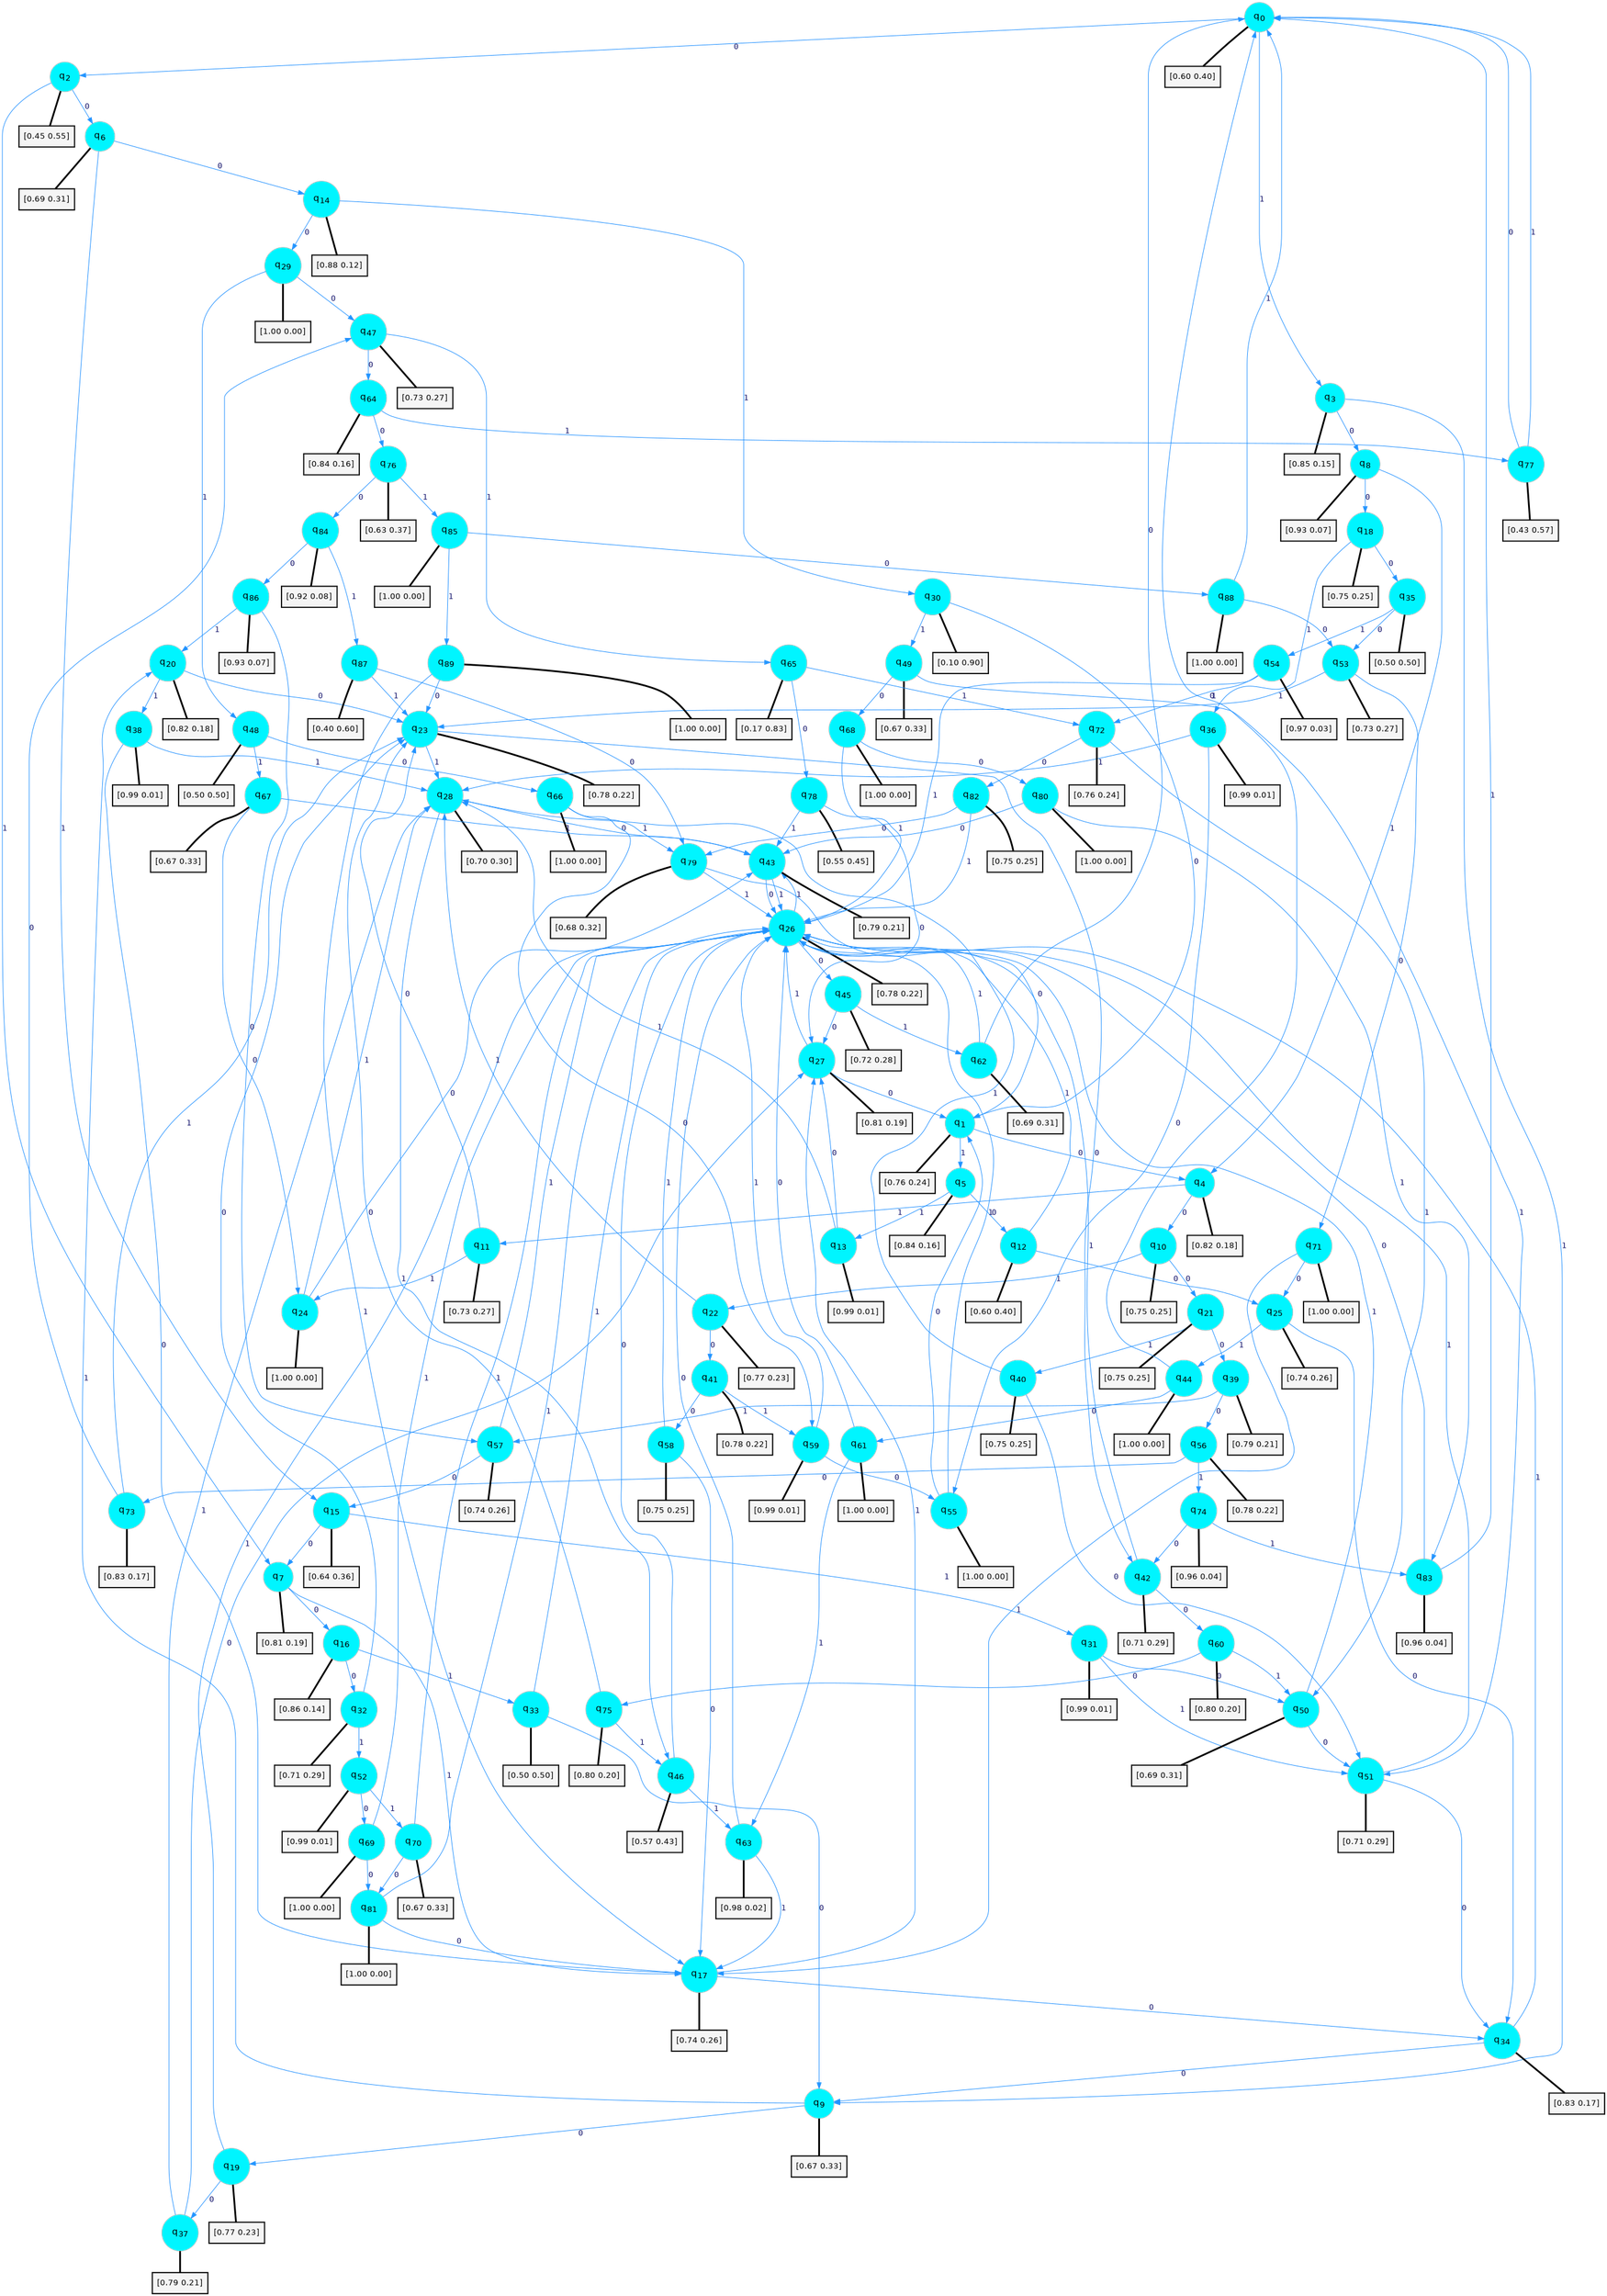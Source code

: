 digraph G {
graph [
bgcolor=transparent, dpi=300, rankdir=TD, size="40,25"];
node [
color=gray, fillcolor=turquoise1, fontcolor=black, fontname=Helvetica, fontsize=16, fontweight=bold, shape=circle, style=filled];
edge [
arrowsize=1, color=dodgerblue1, fontcolor=midnightblue, fontname=courier, fontweight=bold, penwidth=1, style=solid, weight=20];
0[label=<q<SUB>0</SUB>>];
1[label=<q<SUB>1</SUB>>];
2[label=<q<SUB>2</SUB>>];
3[label=<q<SUB>3</SUB>>];
4[label=<q<SUB>4</SUB>>];
5[label=<q<SUB>5</SUB>>];
6[label=<q<SUB>6</SUB>>];
7[label=<q<SUB>7</SUB>>];
8[label=<q<SUB>8</SUB>>];
9[label=<q<SUB>9</SUB>>];
10[label=<q<SUB>10</SUB>>];
11[label=<q<SUB>11</SUB>>];
12[label=<q<SUB>12</SUB>>];
13[label=<q<SUB>13</SUB>>];
14[label=<q<SUB>14</SUB>>];
15[label=<q<SUB>15</SUB>>];
16[label=<q<SUB>16</SUB>>];
17[label=<q<SUB>17</SUB>>];
18[label=<q<SUB>18</SUB>>];
19[label=<q<SUB>19</SUB>>];
20[label=<q<SUB>20</SUB>>];
21[label=<q<SUB>21</SUB>>];
22[label=<q<SUB>22</SUB>>];
23[label=<q<SUB>23</SUB>>];
24[label=<q<SUB>24</SUB>>];
25[label=<q<SUB>25</SUB>>];
26[label=<q<SUB>26</SUB>>];
27[label=<q<SUB>27</SUB>>];
28[label=<q<SUB>28</SUB>>];
29[label=<q<SUB>29</SUB>>];
30[label=<q<SUB>30</SUB>>];
31[label=<q<SUB>31</SUB>>];
32[label=<q<SUB>32</SUB>>];
33[label=<q<SUB>33</SUB>>];
34[label=<q<SUB>34</SUB>>];
35[label=<q<SUB>35</SUB>>];
36[label=<q<SUB>36</SUB>>];
37[label=<q<SUB>37</SUB>>];
38[label=<q<SUB>38</SUB>>];
39[label=<q<SUB>39</SUB>>];
40[label=<q<SUB>40</SUB>>];
41[label=<q<SUB>41</SUB>>];
42[label=<q<SUB>42</SUB>>];
43[label=<q<SUB>43</SUB>>];
44[label=<q<SUB>44</SUB>>];
45[label=<q<SUB>45</SUB>>];
46[label=<q<SUB>46</SUB>>];
47[label=<q<SUB>47</SUB>>];
48[label=<q<SUB>48</SUB>>];
49[label=<q<SUB>49</SUB>>];
50[label=<q<SUB>50</SUB>>];
51[label=<q<SUB>51</SUB>>];
52[label=<q<SUB>52</SUB>>];
53[label=<q<SUB>53</SUB>>];
54[label=<q<SUB>54</SUB>>];
55[label=<q<SUB>55</SUB>>];
56[label=<q<SUB>56</SUB>>];
57[label=<q<SUB>57</SUB>>];
58[label=<q<SUB>58</SUB>>];
59[label=<q<SUB>59</SUB>>];
60[label=<q<SUB>60</SUB>>];
61[label=<q<SUB>61</SUB>>];
62[label=<q<SUB>62</SUB>>];
63[label=<q<SUB>63</SUB>>];
64[label=<q<SUB>64</SUB>>];
65[label=<q<SUB>65</SUB>>];
66[label=<q<SUB>66</SUB>>];
67[label=<q<SUB>67</SUB>>];
68[label=<q<SUB>68</SUB>>];
69[label=<q<SUB>69</SUB>>];
70[label=<q<SUB>70</SUB>>];
71[label=<q<SUB>71</SUB>>];
72[label=<q<SUB>72</SUB>>];
73[label=<q<SUB>73</SUB>>];
74[label=<q<SUB>74</SUB>>];
75[label=<q<SUB>75</SUB>>];
76[label=<q<SUB>76</SUB>>];
77[label=<q<SUB>77</SUB>>];
78[label=<q<SUB>78</SUB>>];
79[label=<q<SUB>79</SUB>>];
80[label=<q<SUB>80</SUB>>];
81[label=<q<SUB>81</SUB>>];
82[label=<q<SUB>82</SUB>>];
83[label=<q<SUB>83</SUB>>];
84[label=<q<SUB>84</SUB>>];
85[label=<q<SUB>85</SUB>>];
86[label=<q<SUB>86</SUB>>];
87[label=<q<SUB>87</SUB>>];
88[label=<q<SUB>88</SUB>>];
89[label=<q<SUB>89</SUB>>];
90[label="[0.60 0.40]", shape=box,fontcolor=black, fontname=Helvetica, fontsize=14, penwidth=2, fillcolor=whitesmoke,color=black];
91[label="[0.76 0.24]", shape=box,fontcolor=black, fontname=Helvetica, fontsize=14, penwidth=2, fillcolor=whitesmoke,color=black];
92[label="[0.45 0.55]", shape=box,fontcolor=black, fontname=Helvetica, fontsize=14, penwidth=2, fillcolor=whitesmoke,color=black];
93[label="[0.85 0.15]", shape=box,fontcolor=black, fontname=Helvetica, fontsize=14, penwidth=2, fillcolor=whitesmoke,color=black];
94[label="[0.82 0.18]", shape=box,fontcolor=black, fontname=Helvetica, fontsize=14, penwidth=2, fillcolor=whitesmoke,color=black];
95[label="[0.84 0.16]", shape=box,fontcolor=black, fontname=Helvetica, fontsize=14, penwidth=2, fillcolor=whitesmoke,color=black];
96[label="[0.69 0.31]", shape=box,fontcolor=black, fontname=Helvetica, fontsize=14, penwidth=2, fillcolor=whitesmoke,color=black];
97[label="[0.81 0.19]", shape=box,fontcolor=black, fontname=Helvetica, fontsize=14, penwidth=2, fillcolor=whitesmoke,color=black];
98[label="[0.93 0.07]", shape=box,fontcolor=black, fontname=Helvetica, fontsize=14, penwidth=2, fillcolor=whitesmoke,color=black];
99[label="[0.67 0.33]", shape=box,fontcolor=black, fontname=Helvetica, fontsize=14, penwidth=2, fillcolor=whitesmoke,color=black];
100[label="[0.75 0.25]", shape=box,fontcolor=black, fontname=Helvetica, fontsize=14, penwidth=2, fillcolor=whitesmoke,color=black];
101[label="[0.73 0.27]", shape=box,fontcolor=black, fontname=Helvetica, fontsize=14, penwidth=2, fillcolor=whitesmoke,color=black];
102[label="[0.60 0.40]", shape=box,fontcolor=black, fontname=Helvetica, fontsize=14, penwidth=2, fillcolor=whitesmoke,color=black];
103[label="[0.99 0.01]", shape=box,fontcolor=black, fontname=Helvetica, fontsize=14, penwidth=2, fillcolor=whitesmoke,color=black];
104[label="[0.88 0.12]", shape=box,fontcolor=black, fontname=Helvetica, fontsize=14, penwidth=2, fillcolor=whitesmoke,color=black];
105[label="[0.64 0.36]", shape=box,fontcolor=black, fontname=Helvetica, fontsize=14, penwidth=2, fillcolor=whitesmoke,color=black];
106[label="[0.86 0.14]", shape=box,fontcolor=black, fontname=Helvetica, fontsize=14, penwidth=2, fillcolor=whitesmoke,color=black];
107[label="[0.74 0.26]", shape=box,fontcolor=black, fontname=Helvetica, fontsize=14, penwidth=2, fillcolor=whitesmoke,color=black];
108[label="[0.75 0.25]", shape=box,fontcolor=black, fontname=Helvetica, fontsize=14, penwidth=2, fillcolor=whitesmoke,color=black];
109[label="[0.77 0.23]", shape=box,fontcolor=black, fontname=Helvetica, fontsize=14, penwidth=2, fillcolor=whitesmoke,color=black];
110[label="[0.82 0.18]", shape=box,fontcolor=black, fontname=Helvetica, fontsize=14, penwidth=2, fillcolor=whitesmoke,color=black];
111[label="[0.75 0.25]", shape=box,fontcolor=black, fontname=Helvetica, fontsize=14, penwidth=2, fillcolor=whitesmoke,color=black];
112[label="[0.77 0.23]", shape=box,fontcolor=black, fontname=Helvetica, fontsize=14, penwidth=2, fillcolor=whitesmoke,color=black];
113[label="[0.78 0.22]", shape=box,fontcolor=black, fontname=Helvetica, fontsize=14, penwidth=2, fillcolor=whitesmoke,color=black];
114[label="[1.00 0.00]", shape=box,fontcolor=black, fontname=Helvetica, fontsize=14, penwidth=2, fillcolor=whitesmoke,color=black];
115[label="[0.74 0.26]", shape=box,fontcolor=black, fontname=Helvetica, fontsize=14, penwidth=2, fillcolor=whitesmoke,color=black];
116[label="[0.78 0.22]", shape=box,fontcolor=black, fontname=Helvetica, fontsize=14, penwidth=2, fillcolor=whitesmoke,color=black];
117[label="[0.81 0.19]", shape=box,fontcolor=black, fontname=Helvetica, fontsize=14, penwidth=2, fillcolor=whitesmoke,color=black];
118[label="[0.70 0.30]", shape=box,fontcolor=black, fontname=Helvetica, fontsize=14, penwidth=2, fillcolor=whitesmoke,color=black];
119[label="[1.00 0.00]", shape=box,fontcolor=black, fontname=Helvetica, fontsize=14, penwidth=2, fillcolor=whitesmoke,color=black];
120[label="[0.10 0.90]", shape=box,fontcolor=black, fontname=Helvetica, fontsize=14, penwidth=2, fillcolor=whitesmoke,color=black];
121[label="[0.99 0.01]", shape=box,fontcolor=black, fontname=Helvetica, fontsize=14, penwidth=2, fillcolor=whitesmoke,color=black];
122[label="[0.71 0.29]", shape=box,fontcolor=black, fontname=Helvetica, fontsize=14, penwidth=2, fillcolor=whitesmoke,color=black];
123[label="[0.50 0.50]", shape=box,fontcolor=black, fontname=Helvetica, fontsize=14, penwidth=2, fillcolor=whitesmoke,color=black];
124[label="[0.83 0.17]", shape=box,fontcolor=black, fontname=Helvetica, fontsize=14, penwidth=2, fillcolor=whitesmoke,color=black];
125[label="[0.50 0.50]", shape=box,fontcolor=black, fontname=Helvetica, fontsize=14, penwidth=2, fillcolor=whitesmoke,color=black];
126[label="[0.99 0.01]", shape=box,fontcolor=black, fontname=Helvetica, fontsize=14, penwidth=2, fillcolor=whitesmoke,color=black];
127[label="[0.79 0.21]", shape=box,fontcolor=black, fontname=Helvetica, fontsize=14, penwidth=2, fillcolor=whitesmoke,color=black];
128[label="[0.99 0.01]", shape=box,fontcolor=black, fontname=Helvetica, fontsize=14, penwidth=2, fillcolor=whitesmoke,color=black];
129[label="[0.79 0.21]", shape=box,fontcolor=black, fontname=Helvetica, fontsize=14, penwidth=2, fillcolor=whitesmoke,color=black];
130[label="[0.75 0.25]", shape=box,fontcolor=black, fontname=Helvetica, fontsize=14, penwidth=2, fillcolor=whitesmoke,color=black];
131[label="[0.78 0.22]", shape=box,fontcolor=black, fontname=Helvetica, fontsize=14, penwidth=2, fillcolor=whitesmoke,color=black];
132[label="[0.71 0.29]", shape=box,fontcolor=black, fontname=Helvetica, fontsize=14, penwidth=2, fillcolor=whitesmoke,color=black];
133[label="[0.79 0.21]", shape=box,fontcolor=black, fontname=Helvetica, fontsize=14, penwidth=2, fillcolor=whitesmoke,color=black];
134[label="[1.00 0.00]", shape=box,fontcolor=black, fontname=Helvetica, fontsize=14, penwidth=2, fillcolor=whitesmoke,color=black];
135[label="[0.72 0.28]", shape=box,fontcolor=black, fontname=Helvetica, fontsize=14, penwidth=2, fillcolor=whitesmoke,color=black];
136[label="[0.57 0.43]", shape=box,fontcolor=black, fontname=Helvetica, fontsize=14, penwidth=2, fillcolor=whitesmoke,color=black];
137[label="[0.73 0.27]", shape=box,fontcolor=black, fontname=Helvetica, fontsize=14, penwidth=2, fillcolor=whitesmoke,color=black];
138[label="[0.50 0.50]", shape=box,fontcolor=black, fontname=Helvetica, fontsize=14, penwidth=2, fillcolor=whitesmoke,color=black];
139[label="[0.67 0.33]", shape=box,fontcolor=black, fontname=Helvetica, fontsize=14, penwidth=2, fillcolor=whitesmoke,color=black];
140[label="[0.69 0.31]", shape=box,fontcolor=black, fontname=Helvetica, fontsize=14, penwidth=2, fillcolor=whitesmoke,color=black];
141[label="[0.71 0.29]", shape=box,fontcolor=black, fontname=Helvetica, fontsize=14, penwidth=2, fillcolor=whitesmoke,color=black];
142[label="[0.99 0.01]", shape=box,fontcolor=black, fontname=Helvetica, fontsize=14, penwidth=2, fillcolor=whitesmoke,color=black];
143[label="[0.73 0.27]", shape=box,fontcolor=black, fontname=Helvetica, fontsize=14, penwidth=2, fillcolor=whitesmoke,color=black];
144[label="[0.97 0.03]", shape=box,fontcolor=black, fontname=Helvetica, fontsize=14, penwidth=2, fillcolor=whitesmoke,color=black];
145[label="[1.00 0.00]", shape=box,fontcolor=black, fontname=Helvetica, fontsize=14, penwidth=2, fillcolor=whitesmoke,color=black];
146[label="[0.78 0.22]", shape=box,fontcolor=black, fontname=Helvetica, fontsize=14, penwidth=2, fillcolor=whitesmoke,color=black];
147[label="[0.74 0.26]", shape=box,fontcolor=black, fontname=Helvetica, fontsize=14, penwidth=2, fillcolor=whitesmoke,color=black];
148[label="[0.75 0.25]", shape=box,fontcolor=black, fontname=Helvetica, fontsize=14, penwidth=2, fillcolor=whitesmoke,color=black];
149[label="[0.99 0.01]", shape=box,fontcolor=black, fontname=Helvetica, fontsize=14, penwidth=2, fillcolor=whitesmoke,color=black];
150[label="[0.80 0.20]", shape=box,fontcolor=black, fontname=Helvetica, fontsize=14, penwidth=2, fillcolor=whitesmoke,color=black];
151[label="[1.00 0.00]", shape=box,fontcolor=black, fontname=Helvetica, fontsize=14, penwidth=2, fillcolor=whitesmoke,color=black];
152[label="[0.69 0.31]", shape=box,fontcolor=black, fontname=Helvetica, fontsize=14, penwidth=2, fillcolor=whitesmoke,color=black];
153[label="[0.98 0.02]", shape=box,fontcolor=black, fontname=Helvetica, fontsize=14, penwidth=2, fillcolor=whitesmoke,color=black];
154[label="[0.84 0.16]", shape=box,fontcolor=black, fontname=Helvetica, fontsize=14, penwidth=2, fillcolor=whitesmoke,color=black];
155[label="[0.17 0.83]", shape=box,fontcolor=black, fontname=Helvetica, fontsize=14, penwidth=2, fillcolor=whitesmoke,color=black];
156[label="[1.00 0.00]", shape=box,fontcolor=black, fontname=Helvetica, fontsize=14, penwidth=2, fillcolor=whitesmoke,color=black];
157[label="[0.67 0.33]", shape=box,fontcolor=black, fontname=Helvetica, fontsize=14, penwidth=2, fillcolor=whitesmoke,color=black];
158[label="[1.00 0.00]", shape=box,fontcolor=black, fontname=Helvetica, fontsize=14, penwidth=2, fillcolor=whitesmoke,color=black];
159[label="[1.00 0.00]", shape=box,fontcolor=black, fontname=Helvetica, fontsize=14, penwidth=2, fillcolor=whitesmoke,color=black];
160[label="[0.67 0.33]", shape=box,fontcolor=black, fontname=Helvetica, fontsize=14, penwidth=2, fillcolor=whitesmoke,color=black];
161[label="[1.00 0.00]", shape=box,fontcolor=black, fontname=Helvetica, fontsize=14, penwidth=2, fillcolor=whitesmoke,color=black];
162[label="[0.76 0.24]", shape=box,fontcolor=black, fontname=Helvetica, fontsize=14, penwidth=2, fillcolor=whitesmoke,color=black];
163[label="[0.83 0.17]", shape=box,fontcolor=black, fontname=Helvetica, fontsize=14, penwidth=2, fillcolor=whitesmoke,color=black];
164[label="[0.96 0.04]", shape=box,fontcolor=black, fontname=Helvetica, fontsize=14, penwidth=2, fillcolor=whitesmoke,color=black];
165[label="[0.80 0.20]", shape=box,fontcolor=black, fontname=Helvetica, fontsize=14, penwidth=2, fillcolor=whitesmoke,color=black];
166[label="[0.63 0.37]", shape=box,fontcolor=black, fontname=Helvetica, fontsize=14, penwidth=2, fillcolor=whitesmoke,color=black];
167[label="[0.43 0.57]", shape=box,fontcolor=black, fontname=Helvetica, fontsize=14, penwidth=2, fillcolor=whitesmoke,color=black];
168[label="[0.55 0.45]", shape=box,fontcolor=black, fontname=Helvetica, fontsize=14, penwidth=2, fillcolor=whitesmoke,color=black];
169[label="[0.68 0.32]", shape=box,fontcolor=black, fontname=Helvetica, fontsize=14, penwidth=2, fillcolor=whitesmoke,color=black];
170[label="[1.00 0.00]", shape=box,fontcolor=black, fontname=Helvetica, fontsize=14, penwidth=2, fillcolor=whitesmoke,color=black];
171[label="[1.00 0.00]", shape=box,fontcolor=black, fontname=Helvetica, fontsize=14, penwidth=2, fillcolor=whitesmoke,color=black];
172[label="[0.75 0.25]", shape=box,fontcolor=black, fontname=Helvetica, fontsize=14, penwidth=2, fillcolor=whitesmoke,color=black];
173[label="[0.96 0.04]", shape=box,fontcolor=black, fontname=Helvetica, fontsize=14, penwidth=2, fillcolor=whitesmoke,color=black];
174[label="[0.92 0.08]", shape=box,fontcolor=black, fontname=Helvetica, fontsize=14, penwidth=2, fillcolor=whitesmoke,color=black];
175[label="[1.00 0.00]", shape=box,fontcolor=black, fontname=Helvetica, fontsize=14, penwidth=2, fillcolor=whitesmoke,color=black];
176[label="[0.93 0.07]", shape=box,fontcolor=black, fontname=Helvetica, fontsize=14, penwidth=2, fillcolor=whitesmoke,color=black];
177[label="[0.40 0.60]", shape=box,fontcolor=black, fontname=Helvetica, fontsize=14, penwidth=2, fillcolor=whitesmoke,color=black];
178[label="[1.00 0.00]", shape=box,fontcolor=black, fontname=Helvetica, fontsize=14, penwidth=2, fillcolor=whitesmoke,color=black];
179[label="[1.00 0.00]", shape=box,fontcolor=black, fontname=Helvetica, fontsize=14, penwidth=2, fillcolor=whitesmoke,color=black];
0->2 [label=0];
0->3 [label=1];
0->90 [arrowhead=none, penwidth=3,color=black];
1->4 [label=0];
1->5 [label=1];
1->91 [arrowhead=none, penwidth=3,color=black];
2->6 [label=0];
2->7 [label=1];
2->92 [arrowhead=none, penwidth=3,color=black];
3->8 [label=0];
3->9 [label=1];
3->93 [arrowhead=none, penwidth=3,color=black];
4->10 [label=0];
4->11 [label=1];
4->94 [arrowhead=none, penwidth=3,color=black];
5->12 [label=0];
5->13 [label=1];
5->95 [arrowhead=none, penwidth=3,color=black];
6->14 [label=0];
6->15 [label=1];
6->96 [arrowhead=none, penwidth=3,color=black];
7->16 [label=0];
7->17 [label=1];
7->97 [arrowhead=none, penwidth=3,color=black];
8->18 [label=0];
8->4 [label=1];
8->98 [arrowhead=none, penwidth=3,color=black];
9->19 [label=0];
9->20 [label=1];
9->99 [arrowhead=none, penwidth=3,color=black];
10->21 [label=0];
10->22 [label=1];
10->100 [arrowhead=none, penwidth=3,color=black];
11->23 [label=0];
11->24 [label=1];
11->101 [arrowhead=none, penwidth=3,color=black];
12->25 [label=0];
12->26 [label=1];
12->102 [arrowhead=none, penwidth=3,color=black];
13->27 [label=0];
13->28 [label=1];
13->103 [arrowhead=none, penwidth=3,color=black];
14->29 [label=0];
14->30 [label=1];
14->104 [arrowhead=none, penwidth=3,color=black];
15->7 [label=0];
15->31 [label=1];
15->105 [arrowhead=none, penwidth=3,color=black];
16->32 [label=0];
16->33 [label=1];
16->106 [arrowhead=none, penwidth=3,color=black];
17->34 [label=0];
17->27 [label=1];
17->107 [arrowhead=none, penwidth=3,color=black];
18->35 [label=0];
18->36 [label=1];
18->108 [arrowhead=none, penwidth=3,color=black];
19->37 [label=0];
19->26 [label=1];
19->109 [arrowhead=none, penwidth=3,color=black];
20->23 [label=0];
20->38 [label=1];
20->110 [arrowhead=none, penwidth=3,color=black];
21->39 [label=0];
21->40 [label=1];
21->111 [arrowhead=none, penwidth=3,color=black];
22->41 [label=0];
22->28 [label=1];
22->112 [arrowhead=none, penwidth=3,color=black];
23->42 [label=0];
23->28 [label=1];
23->113 [arrowhead=none, penwidth=3,color=black];
24->43 [label=0];
24->28 [label=1];
24->114 [arrowhead=none, penwidth=3,color=black];
25->34 [label=0];
25->44 [label=1];
25->115 [arrowhead=none, penwidth=3,color=black];
26->45 [label=0];
26->43 [label=1];
26->116 [arrowhead=none, penwidth=3,color=black];
27->1 [label=0];
27->26 [label=1];
27->117 [arrowhead=none, penwidth=3,color=black];
28->43 [label=0];
28->46 [label=1];
28->118 [arrowhead=none, penwidth=3,color=black];
29->47 [label=0];
29->48 [label=1];
29->119 [arrowhead=none, penwidth=3,color=black];
30->1 [label=0];
30->49 [label=1];
30->120 [arrowhead=none, penwidth=3,color=black];
31->50 [label=0];
31->51 [label=1];
31->121 [arrowhead=none, penwidth=3,color=black];
32->23 [label=0];
32->52 [label=1];
32->122 [arrowhead=none, penwidth=3,color=black];
33->9 [label=0];
33->26 [label=1];
33->123 [arrowhead=none, penwidth=3,color=black];
34->9 [label=0];
34->26 [label=1];
34->124 [arrowhead=none, penwidth=3,color=black];
35->53 [label=0];
35->54 [label=1];
35->125 [arrowhead=none, penwidth=3,color=black];
36->55 [label=0];
36->28 [label=1];
36->126 [arrowhead=none, penwidth=3,color=black];
37->27 [label=0];
37->28 [label=1];
37->127 [arrowhead=none, penwidth=3,color=black];
38->17 [label=0];
38->28 [label=1];
38->128 [arrowhead=none, penwidth=3,color=black];
39->56 [label=0];
39->57 [label=1];
39->129 [arrowhead=none, penwidth=3,color=black];
40->51 [label=0];
40->28 [label=1];
40->130 [arrowhead=none, penwidth=3,color=black];
41->58 [label=0];
41->59 [label=1];
41->131 [arrowhead=none, penwidth=3,color=black];
42->60 [label=0];
42->26 [label=1];
42->132 [arrowhead=none, penwidth=3,color=black];
43->26 [label=0];
43->26 [label=1];
43->133 [arrowhead=none, penwidth=3,color=black];
44->61 [label=0];
44->0 [label=1];
44->134 [arrowhead=none, penwidth=3,color=black];
45->27 [label=0];
45->62 [label=1];
45->135 [arrowhead=none, penwidth=3,color=black];
46->26 [label=0];
46->63 [label=1];
46->136 [arrowhead=none, penwidth=3,color=black];
47->64 [label=0];
47->65 [label=1];
47->137 [arrowhead=none, penwidth=3,color=black];
48->66 [label=0];
48->67 [label=1];
48->138 [arrowhead=none, penwidth=3,color=black];
49->68 [label=0];
49->51 [label=1];
49->139 [arrowhead=none, penwidth=3,color=black];
50->51 [label=0];
50->26 [label=1];
50->140 [arrowhead=none, penwidth=3,color=black];
51->34 [label=0];
51->26 [label=1];
51->141 [arrowhead=none, penwidth=3,color=black];
52->69 [label=0];
52->70 [label=1];
52->142 [arrowhead=none, penwidth=3,color=black];
53->71 [label=0];
53->23 [label=1];
53->143 [arrowhead=none, penwidth=3,color=black];
54->72 [label=0];
54->26 [label=1];
54->144 [arrowhead=none, penwidth=3,color=black];
55->1 [label=0];
55->26 [label=1];
55->145 [arrowhead=none, penwidth=3,color=black];
56->73 [label=0];
56->74 [label=1];
56->146 [arrowhead=none, penwidth=3,color=black];
57->15 [label=0];
57->26 [label=1];
57->147 [arrowhead=none, penwidth=3,color=black];
58->17 [label=0];
58->26 [label=1];
58->148 [arrowhead=none, penwidth=3,color=black];
59->55 [label=0];
59->26 [label=1];
59->149 [arrowhead=none, penwidth=3,color=black];
60->75 [label=0];
60->50 [label=1];
60->150 [arrowhead=none, penwidth=3,color=black];
61->26 [label=0];
61->63 [label=1];
61->151 [arrowhead=none, penwidth=3,color=black];
62->0 [label=0];
62->26 [label=1];
62->152 [arrowhead=none, penwidth=3,color=black];
63->26 [label=0];
63->17 [label=1];
63->153 [arrowhead=none, penwidth=3,color=black];
64->76 [label=0];
64->77 [label=1];
64->154 [arrowhead=none, penwidth=3,color=black];
65->78 [label=0];
65->72 [label=1];
65->155 [arrowhead=none, penwidth=3,color=black];
66->59 [label=0];
66->79 [label=1];
66->156 [arrowhead=none, penwidth=3,color=black];
67->24 [label=0];
67->43 [label=1];
67->157 [arrowhead=none, penwidth=3,color=black];
68->80 [label=0];
68->26 [label=1];
68->158 [arrowhead=none, penwidth=3,color=black];
69->81 [label=0];
69->26 [label=1];
69->159 [arrowhead=none, penwidth=3,color=black];
70->81 [label=0];
70->26 [label=1];
70->160 [arrowhead=none, penwidth=3,color=black];
71->25 [label=0];
71->17 [label=1];
71->161 [arrowhead=none, penwidth=3,color=black];
72->82 [label=0];
72->50 [label=1];
72->162 [arrowhead=none, penwidth=3,color=black];
73->47 [label=0];
73->23 [label=1];
73->163 [arrowhead=none, penwidth=3,color=black];
74->42 [label=0];
74->83 [label=1];
74->164 [arrowhead=none, penwidth=3,color=black];
75->23 [label=0];
75->46 [label=1];
75->165 [arrowhead=none, penwidth=3,color=black];
76->84 [label=0];
76->85 [label=1];
76->166 [arrowhead=none, penwidth=3,color=black];
77->0 [label=0];
77->0 [label=1];
77->167 [arrowhead=none, penwidth=3,color=black];
78->27 [label=0];
78->43 [label=1];
78->168 [arrowhead=none, penwidth=3,color=black];
79->1 [label=0];
79->26 [label=1];
79->169 [arrowhead=none, penwidth=3,color=black];
80->43 [label=0];
80->83 [label=1];
80->170 [arrowhead=none, penwidth=3,color=black];
81->17 [label=0];
81->26 [label=1];
81->171 [arrowhead=none, penwidth=3,color=black];
82->79 [label=0];
82->26 [label=1];
82->172 [arrowhead=none, penwidth=3,color=black];
83->26 [label=0];
83->0 [label=1];
83->173 [arrowhead=none, penwidth=3,color=black];
84->86 [label=0];
84->87 [label=1];
84->174 [arrowhead=none, penwidth=3,color=black];
85->88 [label=0];
85->89 [label=1];
85->175 [arrowhead=none, penwidth=3,color=black];
86->57 [label=0];
86->20 [label=1];
86->176 [arrowhead=none, penwidth=3,color=black];
87->79 [label=0];
87->23 [label=1];
87->177 [arrowhead=none, penwidth=3,color=black];
88->53 [label=0];
88->0 [label=1];
88->178 [arrowhead=none, penwidth=3,color=black];
89->23 [label=0];
89->17 [label=1];
89->179 [arrowhead=none, penwidth=3,color=black];
}

